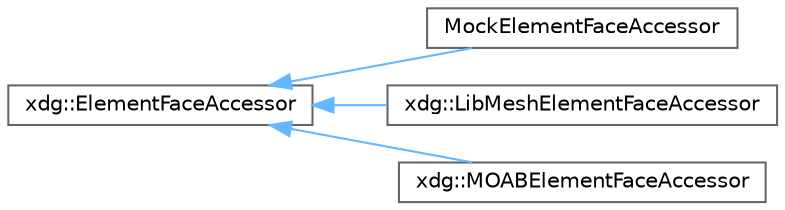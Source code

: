digraph "Graphical Class Hierarchy"
{
 // LATEX_PDF_SIZE
  bgcolor="transparent";
  edge [fontname=Helvetica,fontsize=10,labelfontname=Helvetica,labelfontsize=10];
  node [fontname=Helvetica,fontsize=10,shape=box,height=0.2,width=0.4];
  rankdir="LR";
  Node0 [id="Node000000",label="xdg::ElementFaceAccessor",height=0.2,width=0.4,color="grey40", fillcolor="white", style="filled",URL="$structxdg_1_1ElementFaceAccessor.html",tooltip="Class to provide access to face vertices of mesh elements."];
  Node0 -> Node1 [id="edge9_Node000000_Node000001",dir="back",color="steelblue1",style="solid",tooltip=" "];
  Node1 [id="Node000001",label="MockElementFaceAccessor",height=0.2,width=0.4,color="grey40", fillcolor="white", style="filled",URL="$structMockElementFaceAccessor.html",tooltip=" "];
  Node0 -> Node2 [id="edge10_Node000000_Node000002",dir="back",color="steelblue1",style="solid",tooltip=" "];
  Node2 [id="Node000002",label="xdg::LibMeshElementFaceAccessor",height=0.2,width=0.4,color="grey40", fillcolor="white", style="filled",URL="$structxdg_1_1LibMeshElementFaceAccessor.html",tooltip=" "];
  Node0 -> Node3 [id="edge11_Node000000_Node000003",dir="back",color="steelblue1",style="solid",tooltip=" "];
  Node3 [id="Node000003",label="xdg::MOABElementFaceAccessor",height=0.2,width=0.4,color="grey40", fillcolor="white", style="filled",URL="$structxdg_1_1MOABElementFaceAccessor.html",tooltip=" "];
}
